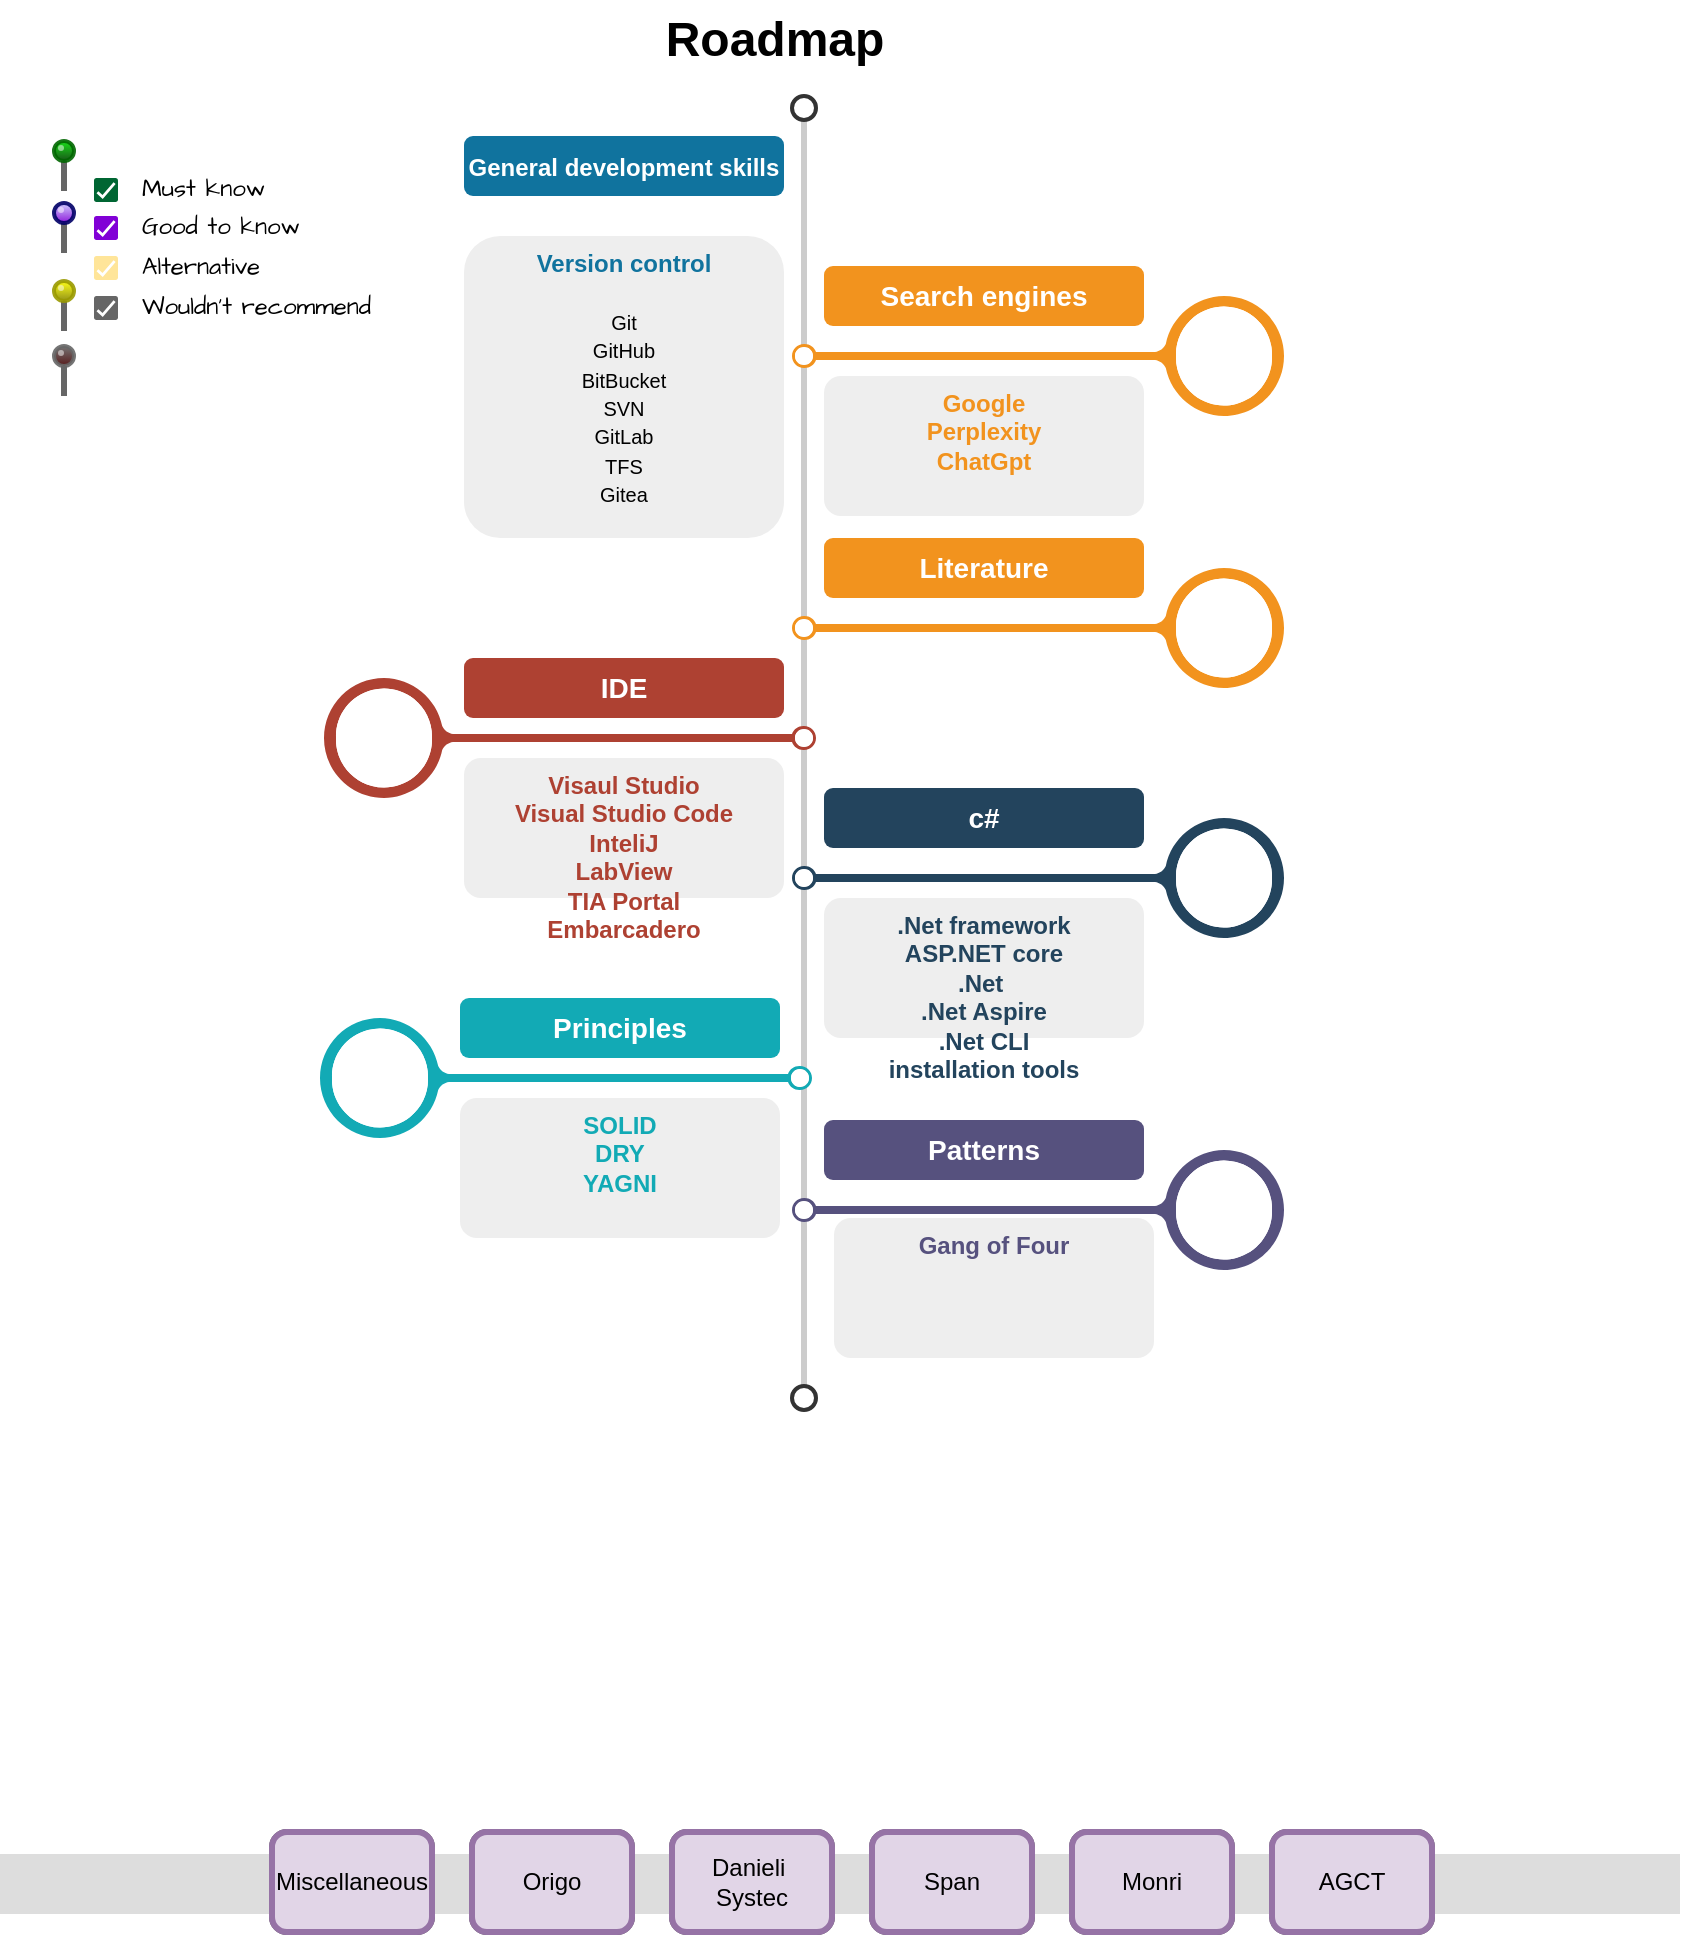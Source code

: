 <mxfile version="27.1.4">
  <diagram name="Page-1" id="L8D_sOTc0Vsrg8IX1oJM">
    <mxGraphModel dx="1042" dy="534" grid="1" gridSize="10" guides="1" tooltips="1" connect="1" arrows="1" fold="1" page="1" pageScale="1" pageWidth="850" pageHeight="1100" math="0" shadow="0">
      <root>
        <mxCell id="0" />
        <mxCell id="1" style="" parent="0" />
        <mxCell id="M2KZPHTKAGTmuo49AGG_-1" value="" style="endArrow=none;html=1;strokeWidth=3;strokeColor=#CCCCCC;labelBackgroundColor=none;fontSize=16;rounded=0;" parent="1" source="M2KZPHTKAGTmuo49AGG_-2" target="M2KZPHTKAGTmuo49AGG_-3" edge="1">
          <mxGeometry relative="1" as="geometry" />
        </mxCell>
        <mxCell id="M2KZPHTKAGTmuo49AGG_-2" value="" style="ellipse;whiteSpace=wrap;html=1;aspect=fixed;shadow=0;fillColor=none;strokeColor=#333333;fontSize=16;align=center;strokeWidth=2;" parent="1" vertex="1">
          <mxGeometry x="399" y="79" width="12" height="12" as="geometry" />
        </mxCell>
        <mxCell id="M2KZPHTKAGTmuo49AGG_-3" value="" style="ellipse;whiteSpace=wrap;html=1;aspect=fixed;shadow=0;fillColor=none;strokeColor=#333333;fontSize=16;align=center;strokeWidth=2;" parent="1" vertex="1">
          <mxGeometry x="399" y="724" width="12" height="12" as="geometry" />
        </mxCell>
        <mxCell id="M2KZPHTKAGTmuo49AGG_-5" value="" style="verticalLabelPosition=middle;verticalAlign=middle;html=1;shape=mxgraph.infographic.circularCallout2;dy=15;strokeColor=#F2931E;labelPosition=center;align=center;fontColor=#F2931E;fontStyle=1;fontSize=24;shadow=0;direction=north;flipH=1;" parent="1" vertex="1">
          <mxGeometry x="399" y="179" width="246" height="60" as="geometry" />
        </mxCell>
        <mxCell id="M2KZPHTKAGTmuo49AGG_-6" value="" style="verticalLabelPosition=middle;verticalAlign=middle;html=1;shape=mxgraph.infographic.circularCallout2;dy=15;strokeColor=#AE4132;labelPosition=center;align=center;fontColor=#10739E;fontStyle=1;fontSize=24;shadow=0;direction=north;" parent="1" vertex="1">
          <mxGeometry x="165" y="370" width="246" height="60" as="geometry" />
        </mxCell>
        <mxCell id="M2KZPHTKAGTmuo49AGG_-7" value="" style="verticalLabelPosition=middle;verticalAlign=middle;html=1;shape=mxgraph.infographic.circularCallout2;dy=15;strokeColor=#23445D;labelPosition=center;align=center;fontColor=#10739E;fontStyle=1;fontSize=24;shadow=0;direction=north;flipH=1;" parent="1" vertex="1">
          <mxGeometry x="399" y="440" width="246" height="60" as="geometry" />
        </mxCell>
        <mxCell id="M2KZPHTKAGTmuo49AGG_-9" value="" style="verticalLabelPosition=middle;verticalAlign=middle;html=1;shape=mxgraph.infographic.circularCallout2;dy=15;strokeColor=#56517E;labelPosition=center;align=center;fontColor=#10739E;fontStyle=1;fontSize=24;shadow=0;direction=north;flipH=1;" parent="1" vertex="1">
          <mxGeometry x="399" y="606" width="246" height="60" as="geometry" />
        </mxCell>
        <UserObject label="&lt;font style=&quot;font-size: 12px;&quot;&gt;General development skills&lt;/font&gt;" Tags="Jobs 1" id="M2KZPHTKAGTmuo49AGG_-10">
          <mxCell style="fillColor=#10739E;strokecolor=none;rounded=1;fontColor=#FFFFFF;strokeColor=none;fontStyle=1;fontSize=14;whiteSpace=wrap;html=1;" parent="1" vertex="1">
            <mxGeometry x="235" y="99" width="160" height="30" as="geometry" />
          </mxCell>
        </UserObject>
        <mxCell id="M2KZPHTKAGTmuo49AGG_-11" value="Search engines" style="fillColor=#F2931E;strokecolor=none;rounded=1;fontColor=#FFFFFF;strokeColor=none;fontStyle=1;fontSize=14;whiteSpace=wrap;html=1;" parent="1" vertex="1">
          <mxGeometry x="415" y="164" width="160" height="30" as="geometry" />
        </mxCell>
        <mxCell id="M2KZPHTKAGTmuo49AGG_-12" value="IDE" style="fillColor=#AE4132;strokecolor=none;rounded=1;fontColor=#FFFFFF;strokeColor=none;fontStyle=1;fontSize=14;whiteSpace=wrap;html=1;" parent="1" vertex="1">
          <mxGeometry x="235" y="360" width="160" height="30" as="geometry" />
        </mxCell>
        <mxCell id="M2KZPHTKAGTmuo49AGG_-13" value="c#" style="fillColor=#23445D;strokecolor=none;rounded=1;fontColor=#FFFFFF;strokeColor=none;fontStyle=1;fontSize=14;whiteSpace=wrap;html=1;" parent="1" vertex="1">
          <mxGeometry x="415" y="425" width="160" height="30" as="geometry" />
        </mxCell>
        <mxCell id="M2KZPHTKAGTmuo49AGG_-15" value="Patterns" style="fillColor=#56517E;strokecolor=none;rounded=1;fontColor=#FFFFFF;strokeColor=none;fontStyle=1;fontSize=14;whiteSpace=wrap;html=1;" parent="1" vertex="1">
          <mxGeometry x="415" y="591" width="160" height="30" as="geometry" />
        </mxCell>
        <UserObject label="&lt;font style=&quot;&quot;&gt;&lt;font style=&quot;font-size: 12px;&quot; color=&quot;#10739E&quot;&gt;&lt;b&gt;Version control&lt;/b&gt;&lt;/font&gt;&lt;br&gt;&lt;br&gt;&lt;font size=&quot;1&quot;&gt;Git&lt;/font&gt;&lt;/font&gt;&lt;div&gt;&lt;font style=&quot;&quot;&gt;&lt;font size=&quot;1&quot;&gt;GitHub&lt;/font&gt;&lt;/font&gt;&lt;/div&gt;&lt;div&gt;&lt;font size=&quot;1&quot;&gt;BitBucket&lt;/font&gt;&lt;/div&gt;&lt;div&gt;&lt;font size=&quot;1&quot;&gt;SVN&lt;/font&gt;&lt;/div&gt;&lt;div&gt;&lt;font size=&quot;1&quot;&gt;GitLab&lt;br&gt;TFS&lt;/font&gt;&lt;/div&gt;&lt;div&gt;&lt;font size=&quot;1&quot;&gt;Gitea&lt;/font&gt;&lt;/div&gt;" link="Jobs 1" id="M2KZPHTKAGTmuo49AGG_-16">
          <mxCell style="rounded=1;strokeColor=none;fillColor=#EEEEEE;align=center;arcSize=12;verticalAlign=top;whiteSpace=wrap;html=1;fontSize=12;" parent="1" vertex="1">
            <mxGeometry x="235" y="149" width="160" height="151" as="geometry" />
          </mxCell>
        </UserObject>
        <mxCell id="M2KZPHTKAGTmuo49AGG_-17" value="&lt;font color=&quot;#f2931e&quot;&gt;&lt;b&gt;Google&lt;/b&gt;&lt;/font&gt;&lt;div&gt;&lt;font color=&quot;#f2931e&quot;&gt;&lt;b&gt;Perplexity&lt;/b&gt;&lt;/font&gt;&lt;/div&gt;&lt;div&gt;&lt;font color=&quot;#f2931e&quot;&gt;&lt;b&gt;ChatGpt&lt;/b&gt;&lt;/font&gt;&lt;/div&gt;" style="rounded=1;strokeColor=none;fillColor=#EEEEEE;align=center;arcSize=12;verticalAlign=top;whiteSpace=wrap;html=1;fontSize=12;" parent="1" vertex="1">
          <mxGeometry x="415" y="219" width="160" height="70" as="geometry" />
        </mxCell>
        <mxCell id="M2KZPHTKAGTmuo49AGG_-18" value="&lt;font color=&quot;#ae4132&quot;&gt;&lt;b&gt;Visaul Studio&lt;/b&gt;&lt;/font&gt;&lt;div&gt;&lt;font color=&quot;#ae4132&quot;&gt;&lt;b&gt;Visual Studio Code&lt;/b&gt;&lt;/font&gt;&lt;/div&gt;&lt;div&gt;&lt;font color=&quot;#ae4132&quot;&gt;&lt;b&gt;InteliJ&lt;/b&gt;&lt;/font&gt;&lt;/div&gt;&lt;div&gt;&lt;font color=&quot;#ae4132&quot;&gt;&lt;b&gt;LabView&lt;/b&gt;&lt;/font&gt;&lt;/div&gt;&lt;div&gt;&lt;font color=&quot;#ae4132&quot;&gt;&lt;b&gt;TIA Portal&lt;/b&gt;&lt;/font&gt;&lt;/div&gt;&lt;div&gt;&lt;font color=&quot;#ae4132&quot;&gt;&lt;b&gt;Embarcadero&lt;/b&gt;&lt;/font&gt;&lt;/div&gt;&lt;div&gt;&lt;font color=&quot;#ae4132&quot;&gt;&lt;b&gt;&lt;br&gt;&lt;/b&gt;&lt;/font&gt;&lt;/div&gt;" style="rounded=1;strokeColor=none;fillColor=#EEEEEE;align=center;arcSize=12;verticalAlign=top;whiteSpace=wrap;html=1;fontSize=12;" parent="1" vertex="1">
          <mxGeometry x="235" y="410" width="160" height="70" as="geometry" />
        </mxCell>
        <mxCell id="M2KZPHTKAGTmuo49AGG_-19" value="&lt;font color=&quot;#23445d&quot;&gt;&lt;b&gt;.Net framework&lt;/b&gt;&lt;/font&gt;&lt;div&gt;&lt;b style=&quot;color: rgb(35, 68, 93);&quot;&gt;ASP.NET core&lt;/b&gt;&lt;font color=&quot;#23445d&quot;&gt;&lt;b&gt;&lt;br&gt;&lt;/b&gt;&lt;/font&gt;&lt;div&gt;&lt;font color=&quot;#23445d&quot;&gt;&lt;b&gt;.Net&amp;nbsp;&lt;/b&gt;&lt;/font&gt;&lt;br&gt;&lt;div&gt;&lt;font color=&quot;#23445d&quot;&gt;&lt;b&gt;.Net Aspire&lt;/b&gt;&lt;/font&gt;&lt;/div&gt;&lt;div&gt;&lt;font color=&quot;#23445d&quot;&gt;&lt;b&gt;.Net CLI&lt;/b&gt;&lt;/font&gt;&lt;/div&gt;&lt;div&gt;&lt;font color=&quot;#23445d&quot;&gt;&lt;b&gt;installation tools&lt;/b&gt;&lt;/font&gt;&lt;/div&gt;&lt;div&gt;&lt;br&gt;&lt;/div&gt;&lt;/div&gt;&lt;/div&gt;" style="rounded=1;strokeColor=none;fillColor=#EEEEEE;align=center;arcSize=12;verticalAlign=top;whiteSpace=wrap;html=1;fontSize=12;" parent="1" vertex="1">
          <mxGeometry x="415" y="480" width="160" height="70" as="geometry" />
        </mxCell>
        <mxCell id="M2KZPHTKAGTmuo49AGG_-45" value="Roadmap" style="text;strokeColor=none;fillColor=none;html=1;fontSize=24;fontStyle=1;verticalAlign=middle;align=center;" parent="1" vertex="1">
          <mxGeometry x="340" y="31" width="100" height="40" as="geometry" />
        </mxCell>
        <mxCell id="M2KZPHTKAGTmuo49AGG_-79" value="Good to know" style="html=1;shadow=0;dashed=0;shape=mxgraph.atlassian.checkbox_2;fillColor=light-dark(#8100d6, #67b2ff);strokeColor=none;fontColor=#000000;align=left;verticalAlign=middle;fontStyle=0;fontSize=12;labelPosition=right;verticalLabelPosition=middle;spacingLeft=10;sketch=0;hachureGap=4;pointerEvents=0;fontFamily=Architects Daughter;fontSource=https%3A%2F%2Ffonts.googleapis.com%2Fcss%3Ffamily%3DArchitects%2BDaughter;" parent="1" vertex="1">
          <mxGeometry x="50" y="139" width="12" height="12" as="geometry" />
        </mxCell>
        <mxCell id="M2KZPHTKAGTmuo49AGG_-80" value="Alternative" style="html=1;shadow=0;dashed=0;shape=mxgraph.atlassian.checkbox_2;fillColor=#FFE599;strokeColor=none;fontColor=#000000;align=left;verticalAlign=middle;fontStyle=0;fontSize=12;labelPosition=right;verticalLabelPosition=middle;spacingLeft=10;sketch=0;hachureGap=4;pointerEvents=0;fontFamily=Architects Daughter;fontSource=https%3A%2F%2Ffonts.googleapis.com%2Fcss%3Ffamily%3DArchitects%2BDaughter;" parent="1" vertex="1">
          <mxGeometry x="50" y="159" width="12" height="12" as="geometry" />
        </mxCell>
        <mxCell id="M2KZPHTKAGTmuo49AGG_-97" value="" style="verticalLabelPosition=top;shadow=0;dashed=0;align=center;html=1;verticalAlign=bottom;strokeWidth=1;shape=mxgraph.mockup.misc.pin;fillColor2=#00dd00;fillColor3=#004400;strokeColor=#006600;" parent="1" vertex="1">
          <mxGeometry x="30" y="101.5" width="10" height="25" as="geometry" />
        </mxCell>
        <mxCell id="M2KZPHTKAGTmuo49AGG_-99" value="" style="verticalLabelPosition=top;shadow=0;dashed=0;align=center;html=1;verticalAlign=bottom;strokeWidth=1;shape=mxgraph.mockup.misc.pin;fillColor2=#ccccff;fillColor3=#8100D6;strokeColor=#000066;" parent="1" vertex="1">
          <mxGeometry x="30" y="132.5" width="10" height="25" as="geometry" />
        </mxCell>
        <mxCell id="M2KZPHTKAGTmuo49AGG_-100" value="" style="verticalLabelPosition=top;shadow=0;dashed=0;align=center;html=1;verticalAlign=bottom;strokeWidth=1;shape=mxgraph.mockup.misc.pin;fillColor2=#ffff00;fillColor3=#888800;strokeColor=#999900;" parent="1" vertex="1">
          <mxGeometry x="30" y="171.5" width="10" height="25" as="geometry" />
        </mxCell>
        <mxCell id="M2KZPHTKAGTmuo49AGG_-101" value="" style="verticalLabelPosition=top;shadow=0;dashed=0;align=center;html=1;verticalAlign=bottom;strokeWidth=1;shape=mxgraph.mockup.misc.pin;fillColor2=#666666;fillColor3=#440000;strokeColor=#666666;" parent="1" vertex="1">
          <mxGeometry x="30" y="204" width="10" height="25" as="geometry" />
        </mxCell>
        <mxCell id="M2KZPHTKAGTmuo49AGG_-104" value="Wouldn&#39;t recommend" style="html=1;shadow=0;dashed=0;shape=mxgraph.atlassian.checkbox_2;fillColor=#666666;strokeColor=none;fontColor=#000000;align=left;verticalAlign=middle;fontStyle=0;fontSize=12;labelPosition=right;verticalLabelPosition=middle;spacingLeft=10;sketch=0;hachureGap=4;pointerEvents=0;fontFamily=Architects Daughter;fontSource=https%3A%2F%2Ffonts.googleapis.com%2Fcss%3Ffamily%3DArchitects%2BDaughter;" parent="1" vertex="1">
          <mxGeometry x="50" y="179" width="12" height="12" as="geometry" />
        </mxCell>
        <mxCell id="M2KZPHTKAGTmuo49AGG_-105" value="Must know" style="html=1;shadow=0;dashed=0;shape=mxgraph.atlassian.checkbox_2;fillColor=light-dark(#006633,#67B2FF);strokeColor=none;fontColor=#000000;align=left;verticalAlign=middle;fontStyle=0;fontSize=12;labelPosition=right;verticalLabelPosition=middle;spacingLeft=10;sketch=0;hachureGap=4;pointerEvents=0;fontFamily=Architects Daughter;fontSource=https%3A%2F%2Ffonts.googleapis.com%2Fcss%3Ffamily%3DArchitects%2BDaughter;" parent="1" vertex="1">
          <mxGeometry x="50" y="120" width="12" height="12" as="geometry" />
        </mxCell>
        <mxCell id="VMWJDIf144AQG_EVKxVJ-2" value="" style="verticalLabelPosition=middle;verticalAlign=middle;html=1;shape=mxgraph.infographic.circularCallout2;dy=15;strokeColor=#F2931E;labelPosition=center;align=center;fontColor=#F2931E;fontStyle=1;fontSize=24;shadow=0;direction=north;flipH=1;" parent="1" vertex="1">
          <mxGeometry x="399" y="315" width="246" height="60" as="geometry" />
        </mxCell>
        <mxCell id="VMWJDIf144AQG_EVKxVJ-3" value="Literature" style="fillColor=#F2931E;strokecolor=none;rounded=1;fontColor=#FFFFFF;strokeColor=none;fontStyle=1;fontSize=14;whiteSpace=wrap;html=1;" parent="1" vertex="1">
          <mxGeometry x="415" y="300" width="160" height="30" as="geometry" />
        </mxCell>
        <mxCell id="4aiCjU7T3tnZBi2nyRzy-35" value="" style="fillColor=#dddddd;rounded=0;strokeColor=none;" vertex="1" parent="1">
          <mxGeometry x="3" y="958" width="840" height="30" as="geometry" />
        </mxCell>
        <mxCell id="4aiCjU7T3tnZBi2nyRzy-43" value="Toggles" parent="0" />
        <UserObject label="Origo" link="data:action/json,{&quot;actions&quot;:[{&quot;toggle&quot;:{&quot;cells&quot;:[&quot;4aiCjU7T3tnZBi2nyRzy-2&quot;]}}]}" id="4aiCjU7T3tnZBi2nyRzy-44">
          <mxCell style="rounded=1;whiteSpace=wrap;html=1;fontSize=12;fillColor=#F5F5F5;strokeColor=#666666;strokeWidth=3;" vertex="1" parent="4aiCjU7T3tnZBi2nyRzy-43">
            <mxGeometry x="239" y="947" width="80" height="50" as="geometry" />
          </mxCell>
        </UserObject>
        <UserObject label="Danieli&amp;nbsp;&lt;br&gt;&lt;span style=&quot;background-color: transparent; color: light-dark(rgb(0, 0, 0), rgb(255, 255, 255));&quot;&gt;Systec&lt;/span&gt;" link="data:action/json,{&quot;actions&quot;:[{&quot;toggle&quot;:{&quot;cells&quot;:[&quot;4aiCjU7T3tnZBi2nyRzy-4&quot;]}}]}" id="4aiCjU7T3tnZBi2nyRzy-45">
          <mxCell style="rounded=1;whiteSpace=wrap;html=1;fontSize=12;fillColor=#F5F5F5;strokeColor=#666666;strokeWidth=3;" vertex="1" parent="4aiCjU7T3tnZBi2nyRzy-43">
            <mxGeometry x="339" y="947" width="80" height="50" as="geometry" />
          </mxCell>
        </UserObject>
        <UserObject label="Span" link="data:action/json,{&quot;actions&quot;:[{&quot;toggle&quot;:{&quot;cells&quot;:[&quot;4aiCjU7T3tnZBi2nyRzy-6&quot;]}}]}" id="4aiCjU7T3tnZBi2nyRzy-46">
          <mxCell style="rounded=1;whiteSpace=wrap;html=1;fontSize=12;fillColor=#F5F5F5;strokeColor=#666666;strokeWidth=3;" vertex="1" parent="4aiCjU7T3tnZBi2nyRzy-43">
            <mxGeometry x="439" y="947" width="80" height="50" as="geometry" />
          </mxCell>
        </UserObject>
        <UserObject label="Monri" link="data:action/json,{&quot;actions&quot;:[{&quot;toggle&quot;:{&quot;cells&quot;:[&quot;4aiCjU7T3tnZBi2nyRzy-7&quot;]}}]}" id="4aiCjU7T3tnZBi2nyRzy-47">
          <mxCell style="rounded=1;whiteSpace=wrap;html=1;fontSize=12;fillColor=#F5F5F5;strokeColor=#666666;strokeWidth=3;" vertex="1" parent="4aiCjU7T3tnZBi2nyRzy-43">
            <mxGeometry x="539" y="947" width="80" height="50" as="geometry" />
          </mxCell>
        </UserObject>
        <UserObject label="AGCT" link="data:action/json,{&quot;actions&quot;:[{&quot;toggle&quot;:{&quot;cells&quot;:[&quot;4aiCjU7T3tnZBi2nyRzy-8&quot;]}}]}" id="4aiCjU7T3tnZBi2nyRzy-48">
          <mxCell style="rounded=1;whiteSpace=wrap;html=1;fontSize=12;fillColor=#F5F5F5;strokeColor=#666666;strokeWidth=3;" vertex="1" parent="4aiCjU7T3tnZBi2nyRzy-43">
            <mxGeometry x="639" y="947" width="80" height="50" as="geometry" />
          </mxCell>
        </UserObject>
        <UserObject label="Miscellaneous" link="data:action/json,{&quot;actions&quot;:[{&quot;toggle&quot;:{&quot;cells&quot;:[&quot;4aiCjU7T3tnZBi2nyRzy-9&quot;]}}]}" id="4aiCjU7T3tnZBi2nyRzy-49">
          <mxCell style="rounded=1;whiteSpace=wrap;html=1;fontSize=12;fillColor=#F5F5F5;strokeColor=#666666;strokeWidth=3;" vertex="1" parent="4aiCjU7T3tnZBi2nyRzy-43">
            <mxGeometry x="139" y="947" width="80" height="50" as="geometry" />
          </mxCell>
        </UserObject>
        <mxCell id="4aiCjU7T3tnZBi2nyRzy-2" value="Origo" parent="0" />
        <UserObject label="Origo" link="data:action/json,{&quot;actions&quot;:[{&quot;toggle&quot;:{&quot;cells&quot;:[&quot;4aiCjU7T3tnZBi2nyRzy-2&quot;]}}]}" id="4aiCjU7T3tnZBi2nyRzy-3">
          <mxCell style="rounded=1;whiteSpace=wrap;html=1;fontSize=12;fillColor=#e1d5e7;strokeColor=#9673a6;strokeWidth=3;" vertex="1" parent="4aiCjU7T3tnZBi2nyRzy-2">
            <mxGeometry x="239" y="947" width="80" height="50" as="geometry" />
          </mxCell>
        </UserObject>
        <mxCell id="4aiCjU7T3tnZBi2nyRzy-4" value="Systec" parent="0" />
        <UserObject label="Danieli&amp;nbsp;&lt;br&gt;&lt;span style=&quot;background-color: transparent; color: light-dark(rgb(0, 0, 0), rgb(255, 255, 255));&quot;&gt;Systec&lt;/span&gt;" link="data:action/json,{&quot;actions&quot;:[{&quot;toggle&quot;:{&quot;cells&quot;:[&quot;4aiCjU7T3tnZBi2nyRzy-4&quot;]}}]}" id="4aiCjU7T3tnZBi2nyRzy-5">
          <mxCell style="rounded=1;whiteSpace=wrap;html=1;fontSize=12;fillColor=#e1d5e7;strokeColor=#9673a6;strokeWidth=3;" vertex="1" parent="4aiCjU7T3tnZBi2nyRzy-4">
            <mxGeometry x="339" y="947" width="80" height="50" as="geometry" />
          </mxCell>
        </UserObject>
        <mxCell id="4aiCjU7T3tnZBi2nyRzy-6" value="Span" parent="0" />
        <UserObject label="Span" link="data:action/json,{&quot;actions&quot;:[{&quot;toggle&quot;:{&quot;cells&quot;:[&quot;4aiCjU7T3tnZBi2nyRzy-6&quot;]}}]}" id="4aiCjU7T3tnZBi2nyRzy-10">
          <mxCell style="rounded=1;whiteSpace=wrap;html=1;fontSize=12;fillColor=#e1d5e7;strokeColor=#9673a6;strokeWidth=3;" vertex="1" parent="4aiCjU7T3tnZBi2nyRzy-6">
            <mxGeometry x="439" y="947" width="80" height="50" as="geometry" />
          </mxCell>
        </UserObject>
        <mxCell id="4aiCjU7T3tnZBi2nyRzy-7" value="Monri" parent="0" />
        <UserObject label="Monri" link="data:action/json,{&quot;actions&quot;:[{&quot;toggle&quot;:{&quot;cells&quot;:[&quot;4aiCjU7T3tnZBi2nyRzy-7&quot;]}}]}" id="4aiCjU7T3tnZBi2nyRzy-11">
          <mxCell style="rounded=1;whiteSpace=wrap;html=1;fontSize=12;fillColor=#e1d5e7;strokeColor=#9673a6;strokeWidth=3;" vertex="1" parent="4aiCjU7T3tnZBi2nyRzy-7">
            <mxGeometry x="539" y="947" width="80" height="50" as="geometry" />
          </mxCell>
        </UserObject>
        <mxCell id="4aiCjU7T3tnZBi2nyRzy-8" value="AGCT" style="" parent="0" />
        <UserObject label="AGCT" link="data:action/json,{&quot;actions&quot;:[{&quot;toggle&quot;:{&quot;cells&quot;:[&quot;4aiCjU7T3tnZBi2nyRzy-8&quot;]}}]}" id="4aiCjU7T3tnZBi2nyRzy-12">
          <mxCell style="rounded=1;whiteSpace=wrap;html=1;fontSize=12;fillColor=#e1d5e7;strokeColor=#9673a6;strokeWidth=3;" vertex="1" parent="4aiCjU7T3tnZBi2nyRzy-8">
            <mxGeometry x="639" y="947" width="80" height="50" as="geometry" />
          </mxCell>
        </UserObject>
        <mxCell id="4aiCjU7T3tnZBi2nyRzy-9" value="Misc" style="" parent="0" />
        <UserObject label="Miscellaneous" link="data:action/json,{&quot;actions&quot;:[{&quot;toggle&quot;:{&quot;cells&quot;:[&quot;4aiCjU7T3tnZBi2nyRzy-9&quot;]}}]}" id="4aiCjU7T3tnZBi2nyRzy-13">
          <mxCell style="rounded=1;whiteSpace=wrap;html=1;fontSize=12;fillColor=#e1d5e7;strokeColor=#9673a6;strokeWidth=3;" vertex="1" parent="4aiCjU7T3tnZBi2nyRzy-9">
            <mxGeometry x="139" y="947" width="80" height="50" as="geometry" />
          </mxCell>
        </UserObject>
        <mxCell id="4aiCjU7T3tnZBi2nyRzy-36" value="&lt;font color=&quot;#56517e&quot;&gt;&lt;b&gt;Gang of Four&lt;/b&gt;&lt;/font&gt;" style="rounded=1;strokeColor=none;fillColor=#EEEEEE;align=center;arcSize=12;verticalAlign=top;whiteSpace=wrap;html=1;fontSize=12;" vertex="1" parent="4aiCjU7T3tnZBi2nyRzy-9">
          <mxGeometry x="420" y="640" width="160" height="70" as="geometry" />
        </mxCell>
        <mxCell id="4aiCjU7T3tnZBi2nyRzy-50" value="" style="verticalLabelPosition=middle;verticalAlign=middle;html=1;shape=mxgraph.infographic.circularCallout2;dy=15;strokeColor=#12AAB5;labelPosition=center;align=center;fontColor=#10739E;fontStyle=1;fontSize=24;shadow=0;direction=north;" vertex="1" parent="4aiCjU7T3tnZBi2nyRzy-9">
          <mxGeometry x="163" y="540" width="246" height="60" as="geometry" />
        </mxCell>
        <mxCell id="4aiCjU7T3tnZBi2nyRzy-51" value="Principles" style="fillColor=#12AAB5;strokecolor=none;rounded=1;fontColor=#FFFFFF;strokeColor=none;fontStyle=1;fontSize=14;whiteSpace=wrap;html=1;" vertex="1" parent="4aiCjU7T3tnZBi2nyRzy-9">
          <mxGeometry x="233" y="530" width="160" height="30" as="geometry" />
        </mxCell>
        <mxCell id="4aiCjU7T3tnZBi2nyRzy-52" value="&lt;font color=&quot;#12aab5&quot;&gt;&lt;b&gt;SOLID&lt;/b&gt;&lt;/font&gt;&lt;div&gt;&lt;font color=&quot;#12aab5&quot;&gt;&lt;b&gt;DRY&lt;/b&gt;&lt;/font&gt;&lt;/div&gt;&lt;div&gt;&lt;font color=&quot;#12aab5&quot;&gt;&lt;b&gt;YAGNI&lt;/b&gt;&lt;/font&gt;&lt;/div&gt;" style="rounded=1;strokeColor=none;fillColor=#EEEEEE;align=center;arcSize=12;verticalAlign=top;whiteSpace=wrap;html=1;fontSize=12;" vertex="1" parent="4aiCjU7T3tnZBi2nyRzy-9">
          <mxGeometry x="233" y="580" width="160" height="70" as="geometry" />
        </mxCell>
      </root>
    </mxGraphModel>
  </diagram>
</mxfile>

